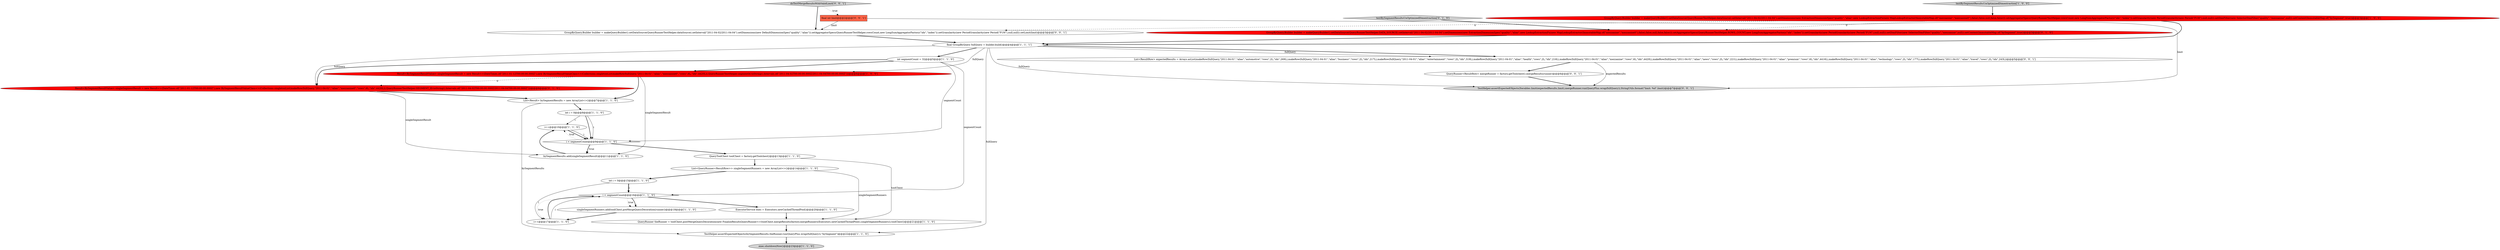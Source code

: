 digraph {
9 [style = filled, label = "testBySegmentResultsUnOptimizedDimextraction['1', '0', '0']", fillcolor = lightgray, shape = diamond image = "AAA0AAABBB1BBB"];
28 [style = filled, label = "GroupByQuery.Builder builder = makeQueryBuilder().setDataSource(QueryRunnerTestHelper.dataSource).setInterval(\"2011-04-02/2011-04-04\").setDimensions(new DefaultDimensionSpec(\"quality\",\"alias\")).setAggregatorSpecs(QueryRunnerTestHelper.rowsCount,new LongSumAggregatorFactory(\"idx\",\"index\")).setGranularity(new PeriodGranularity(new Period(\"P1M\"),null,null)).setLimit(limit)@@@3@@@['0', '0', '1']", fillcolor = white, shape = ellipse image = "AAA0AAABBB3BBB"];
3 [style = filled, label = "int i = 0@@@15@@@['1', '1', '0']", fillcolor = white, shape = ellipse image = "AAA0AAABBB1BBB"];
7 [style = filled, label = "TestHelper.assertExpectedObjects(bySegmentResults,theRunner.run(QueryPlus.wrap(fullQuery)),\"bySegment\")@@@22@@@['1', '1', '0']", fillcolor = white, shape = ellipse image = "AAA0AAABBB1BBB"];
26 [style = filled, label = "TestHelper.assertExpectedObjects(Iterables.limit(expectedResults,limit),mergeRunner.run(QueryPlus.wrap(fullQuery)),StringUtils.format(\"limit: %d\",limit))@@@7@@@['0', '0', '1']", fillcolor = lightgray, shape = ellipse image = "AAA0AAABBB3BBB"];
16 [style = filled, label = "i < segmentCount@@@16@@@['1', '1', '0']", fillcolor = white, shape = diamond image = "AAA0AAABBB1BBB"];
4 [style = filled, label = "QueryToolChest toolChest = factory.getToolchest()@@@13@@@['1', '1', '0']", fillcolor = white, shape = ellipse image = "AAA0AAABBB1BBB"];
14 [style = filled, label = "List<Result> bySegmentResults = new ArrayList<>()@@@7@@@['1', '1', '0']", fillcolor = white, shape = ellipse image = "AAA0AAABBB1BBB"];
10 [style = filled, label = "GroupByQuery.Builder builder = makeQueryBuilder().setDataSource(QueryRunnerTestHelper.dataSource).setInterval(\"2011-04-02/2011-04-04\").setDimensions(new ExtractionDimensionSpec(\"quality\",\"alias\",new LookupExtractionFn(new MapLookupExtractor(ImmutableMap.of(\"mezzanine\",\"mezzanine0\"),false),false,null,false,false))).setAggregatorSpecs(QueryRunnerTestHelper.rowsCount,new LongSumAggregatorFactory(\"idx\",\"index\")).setGranularity(new PeriodGranularity(new Period(\"P1M\"),null,null)).setDimFilter(new SelectorDimFilter(\"quality\",\"mezzanine\",null)).setContext(ImmutableMap.of(\"bySegment\",true))@@@3@@@['1', '0', '0']", fillcolor = red, shape = ellipse image = "AAA1AAABBB1BBB"];
22 [style = filled, label = "Result<BySegmentResultValue> singleSegmentResult = new Result<>(DateTimes.of(\"2011-01-12T00:00:00.000Z\"),new BySegmentResultValueClass<>(Collections.singletonList(makeRow(fullQuery,\"2011-04-01\",\"alias\",\"mezzanine0\",\"rows\",6L,\"idx\",4420L)),QueryRunnerTestHelper.SEGMENT_ID.toString(),Intervals.of(\"2011-04-02T00:00:00.000Z/2011-04-04T00:00:00.000Z\")))@@@6@@@['0', '1', '0']", fillcolor = red, shape = ellipse image = "AAA1AAABBB2BBB"];
6 [style = filled, label = "bySegmentResults.add(singleSegmentResult)@@@11@@@['1', '1', '0']", fillcolor = white, shape = ellipse image = "AAA0AAABBB1BBB"];
0 [style = filled, label = "final GroupByQuery fullQuery = builder.build()@@@4@@@['1', '1', '1']", fillcolor = white, shape = ellipse image = "AAA0AAABBB1BBB"];
2 [style = filled, label = "int i = 0@@@8@@@['1', '1', '0']", fillcolor = white, shape = ellipse image = "AAA0AAABBB1BBB"];
1 [style = filled, label = "QueryRunner theRunner = toolChest.postMergeQueryDecoration(new FinalizeResultsQueryRunner<>(toolChest.mergeResults(factory.mergeRunners(Executors.newCachedThreadPool(),singleSegmentRunners)),toolChest))@@@21@@@['1', '1', '0']", fillcolor = white, shape = ellipse image = "AAA0AAABBB1BBB"];
23 [style = filled, label = "List<ResultRow> expectedResults = Arrays.asList(makeRow(fullQuery,\"2011-04-01\",\"alias\",\"automotive\",\"rows\",2L,\"idx\",269L),makeRow(fullQuery,\"2011-04-01\",\"alias\",\"business\",\"rows\",2L,\"idx\",217L),makeRow(fullQuery,\"2011-04-01\",\"alias\",\"entertainment\",\"rows\",2L,\"idx\",319L),makeRow(fullQuery,\"2011-04-01\",\"alias\",\"health\",\"rows\",2L,\"idx\",216L),makeRow(fullQuery,\"2011-04-01\",\"alias\",\"mezzanine\",\"rows\",6L,\"idx\",4420L),makeRow(fullQuery,\"2011-04-01\",\"alias\",\"news\",\"rows\",2L,\"idx\",221L),makeRow(fullQuery,\"2011-04-01\",\"alias\",\"premium\",\"rows\",6L,\"idx\",4416L),makeRow(fullQuery,\"2011-04-01\",\"alias\",\"technology\",\"rows\",2L,\"idx\",177L),makeRow(fullQuery,\"2011-04-01\",\"alias\",\"travel\",\"rows\",2L,\"idx\",243L))@@@5@@@['0', '0', '1']", fillcolor = white, shape = ellipse image = "AAA0AAABBB3BBB"];
24 [style = filled, label = "final int limit@@@2@@@['0', '0', '1']", fillcolor = tomato, shape = box image = "AAA0AAABBB3BBB"];
8 [style = filled, label = "i++@@@10@@@['1', '1', '0']", fillcolor = white, shape = ellipse image = "AAA0AAABBB1BBB"];
21 [style = filled, label = "testBySegmentResultsUnOptimizedDimextraction['0', '1', '0']", fillcolor = lightgray, shape = diamond image = "AAA0AAABBB2BBB"];
5 [style = filled, label = "ExecutorService exec = Executors.newCachedThreadPool()@@@20@@@['1', '1', '0']", fillcolor = white, shape = ellipse image = "AAA0AAABBB1BBB"];
18 [style = filled, label = "List<QueryRunner<ResultRow>> singleSegmentRunners = new ArrayList<>()@@@14@@@['1', '1', '0']", fillcolor = white, shape = ellipse image = "AAA0AAABBB1BBB"];
12 [style = filled, label = "int segmentCount = 32@@@5@@@['1', '1', '0']", fillcolor = white, shape = ellipse image = "AAA0AAABBB1BBB"];
27 [style = filled, label = "doTestMergeResultsWithValidLimit['0', '0', '1']", fillcolor = lightgray, shape = diamond image = "AAA0AAABBB3BBB"];
11 [style = filled, label = "Result<BySegmentResultValue> singleSegmentResult = new Result<>(DateTimes.of(\"2011-01-12T00:00:00.000Z\"),new BySegmentResultValueClass<>(Collections.singletonList(makeRow(fullQuery,\"2011-04-01\",\"alias\",\"mezzanine0\",\"rows\",6L,\"idx\",4420L)),QueryRunnerTestHelper.segmentId.toString(),Intervals.of(\"2011-04-02T00:00:00.000Z/2011-04-04T00:00:00.000Z\")))@@@6@@@['1', '0', '0']", fillcolor = red, shape = ellipse image = "AAA1AAABBB1BBB"];
13 [style = filled, label = "exec.shutdownNow()@@@23@@@['1', '1', '0']", fillcolor = lightgray, shape = ellipse image = "AAA0AAABBB1BBB"];
17 [style = filled, label = "i < segmentCount@@@9@@@['1', '1', '0']", fillcolor = white, shape = diamond image = "AAA0AAABBB1BBB"];
20 [style = filled, label = "GroupByQuery.Builder builder = makeQueryBuilder().setDataSource(QueryRunnerTestHelper.DATA_SOURCE).setInterval(\"2011-04-02/2011-04-04\").setDimensions(new ExtractionDimensionSpec(\"quality\",\"alias\",new LookupExtractionFn(new MapLookupExtractor(ImmutableMap.of(\"mezzanine\",\"mezzanine0\"),false),false,null,false,false))).setAggregatorSpecs(QueryRunnerTestHelper.ROWS_COUNT,new LongSumAggregatorFactory(\"idx\",\"index\")).setGranularity(new PeriodGranularity(new Period(\"P1M\"),null,null)).setDimFilter(new SelectorDimFilter(\"quality\",\"mezzanine\",null)).setContext(ImmutableMap.of(\"bySegment\",true))@@@3@@@['0', '1', '0']", fillcolor = red, shape = ellipse image = "AAA1AAABBB2BBB"];
15 [style = filled, label = "singleSegmentRunners.add(toolChest.preMergeQueryDecoration(runner))@@@18@@@['1', '1', '0']", fillcolor = white, shape = ellipse image = "AAA0AAABBB1BBB"];
19 [style = filled, label = "i++@@@17@@@['1', '1', '0']", fillcolor = white, shape = ellipse image = "AAA0AAABBB1BBB"];
25 [style = filled, label = "QueryRunner<ResultRow> mergeRunner = factory.getToolchest().mergeResults(runner)@@@6@@@['0', '0', '1']", fillcolor = white, shape = ellipse image = "AAA0AAABBB3BBB"];
2->17 [style = bold, label=""];
7->13 [style = bold, label=""];
16->19 [style = dotted, label="true"];
16->15 [style = bold, label=""];
18->3 [style = bold, label=""];
23->25 [style = bold, label=""];
3->16 [style = solid, label="i"];
11->14 [style = bold, label=""];
17->6 [style = bold, label=""];
17->6 [style = dotted, label="true"];
4->1 [style = solid, label="toolChest"];
3->19 [style = solid, label="i"];
12->22 [style = bold, label=""];
0->12 [style = bold, label=""];
27->28 [style = bold, label=""];
20->0 [style = bold, label=""];
22->6 [style = solid, label="singleSegmentResult"];
12->11 [style = bold, label=""];
0->23 [style = solid, label="fullQuery"];
11->22 [style = dashed, label="0"];
10->28 [style = dashed, label="0"];
23->26 [style = solid, label="expectedResults"];
4->18 [style = bold, label=""];
27->24 [style = dotted, label="true"];
9->10 [style = bold, label=""];
3->16 [style = bold, label=""];
24->26 [style = solid, label="limit"];
15->19 [style = bold, label=""];
12->17 [style = solid, label="segmentCount"];
1->7 [style = bold, label=""];
0->26 [style = solid, label="fullQuery"];
2->8 [style = solid, label="i"];
19->16 [style = bold, label=""];
8->17 [style = bold, label=""];
28->0 [style = bold, label=""];
24->28 [style = solid, label="limit"];
5->1 [style = bold, label=""];
17->8 [style = dotted, label="true"];
0->22 [style = solid, label="fullQuery"];
0->7 [style = solid, label="fullQuery"];
21->20 [style = bold, label=""];
0->23 [style = bold, label=""];
19->16 [style = solid, label="i"];
12->16 [style = solid, label="segmentCount"];
10->0 [style = bold, label=""];
6->8 [style = bold, label=""];
25->26 [style = bold, label=""];
16->5 [style = bold, label=""];
11->6 [style = solid, label="singleSegmentResult"];
10->20 [style = dashed, label="0"];
14->2 [style = bold, label=""];
2->17 [style = solid, label="i"];
22->14 [style = bold, label=""];
14->7 [style = solid, label="bySegmentResults"];
17->4 [style = bold, label=""];
8->17 [style = solid, label="i"];
16->15 [style = dotted, label="true"];
18->1 [style = solid, label="singleSegmentRunners"];
0->11 [style = solid, label="fullQuery"];
}
